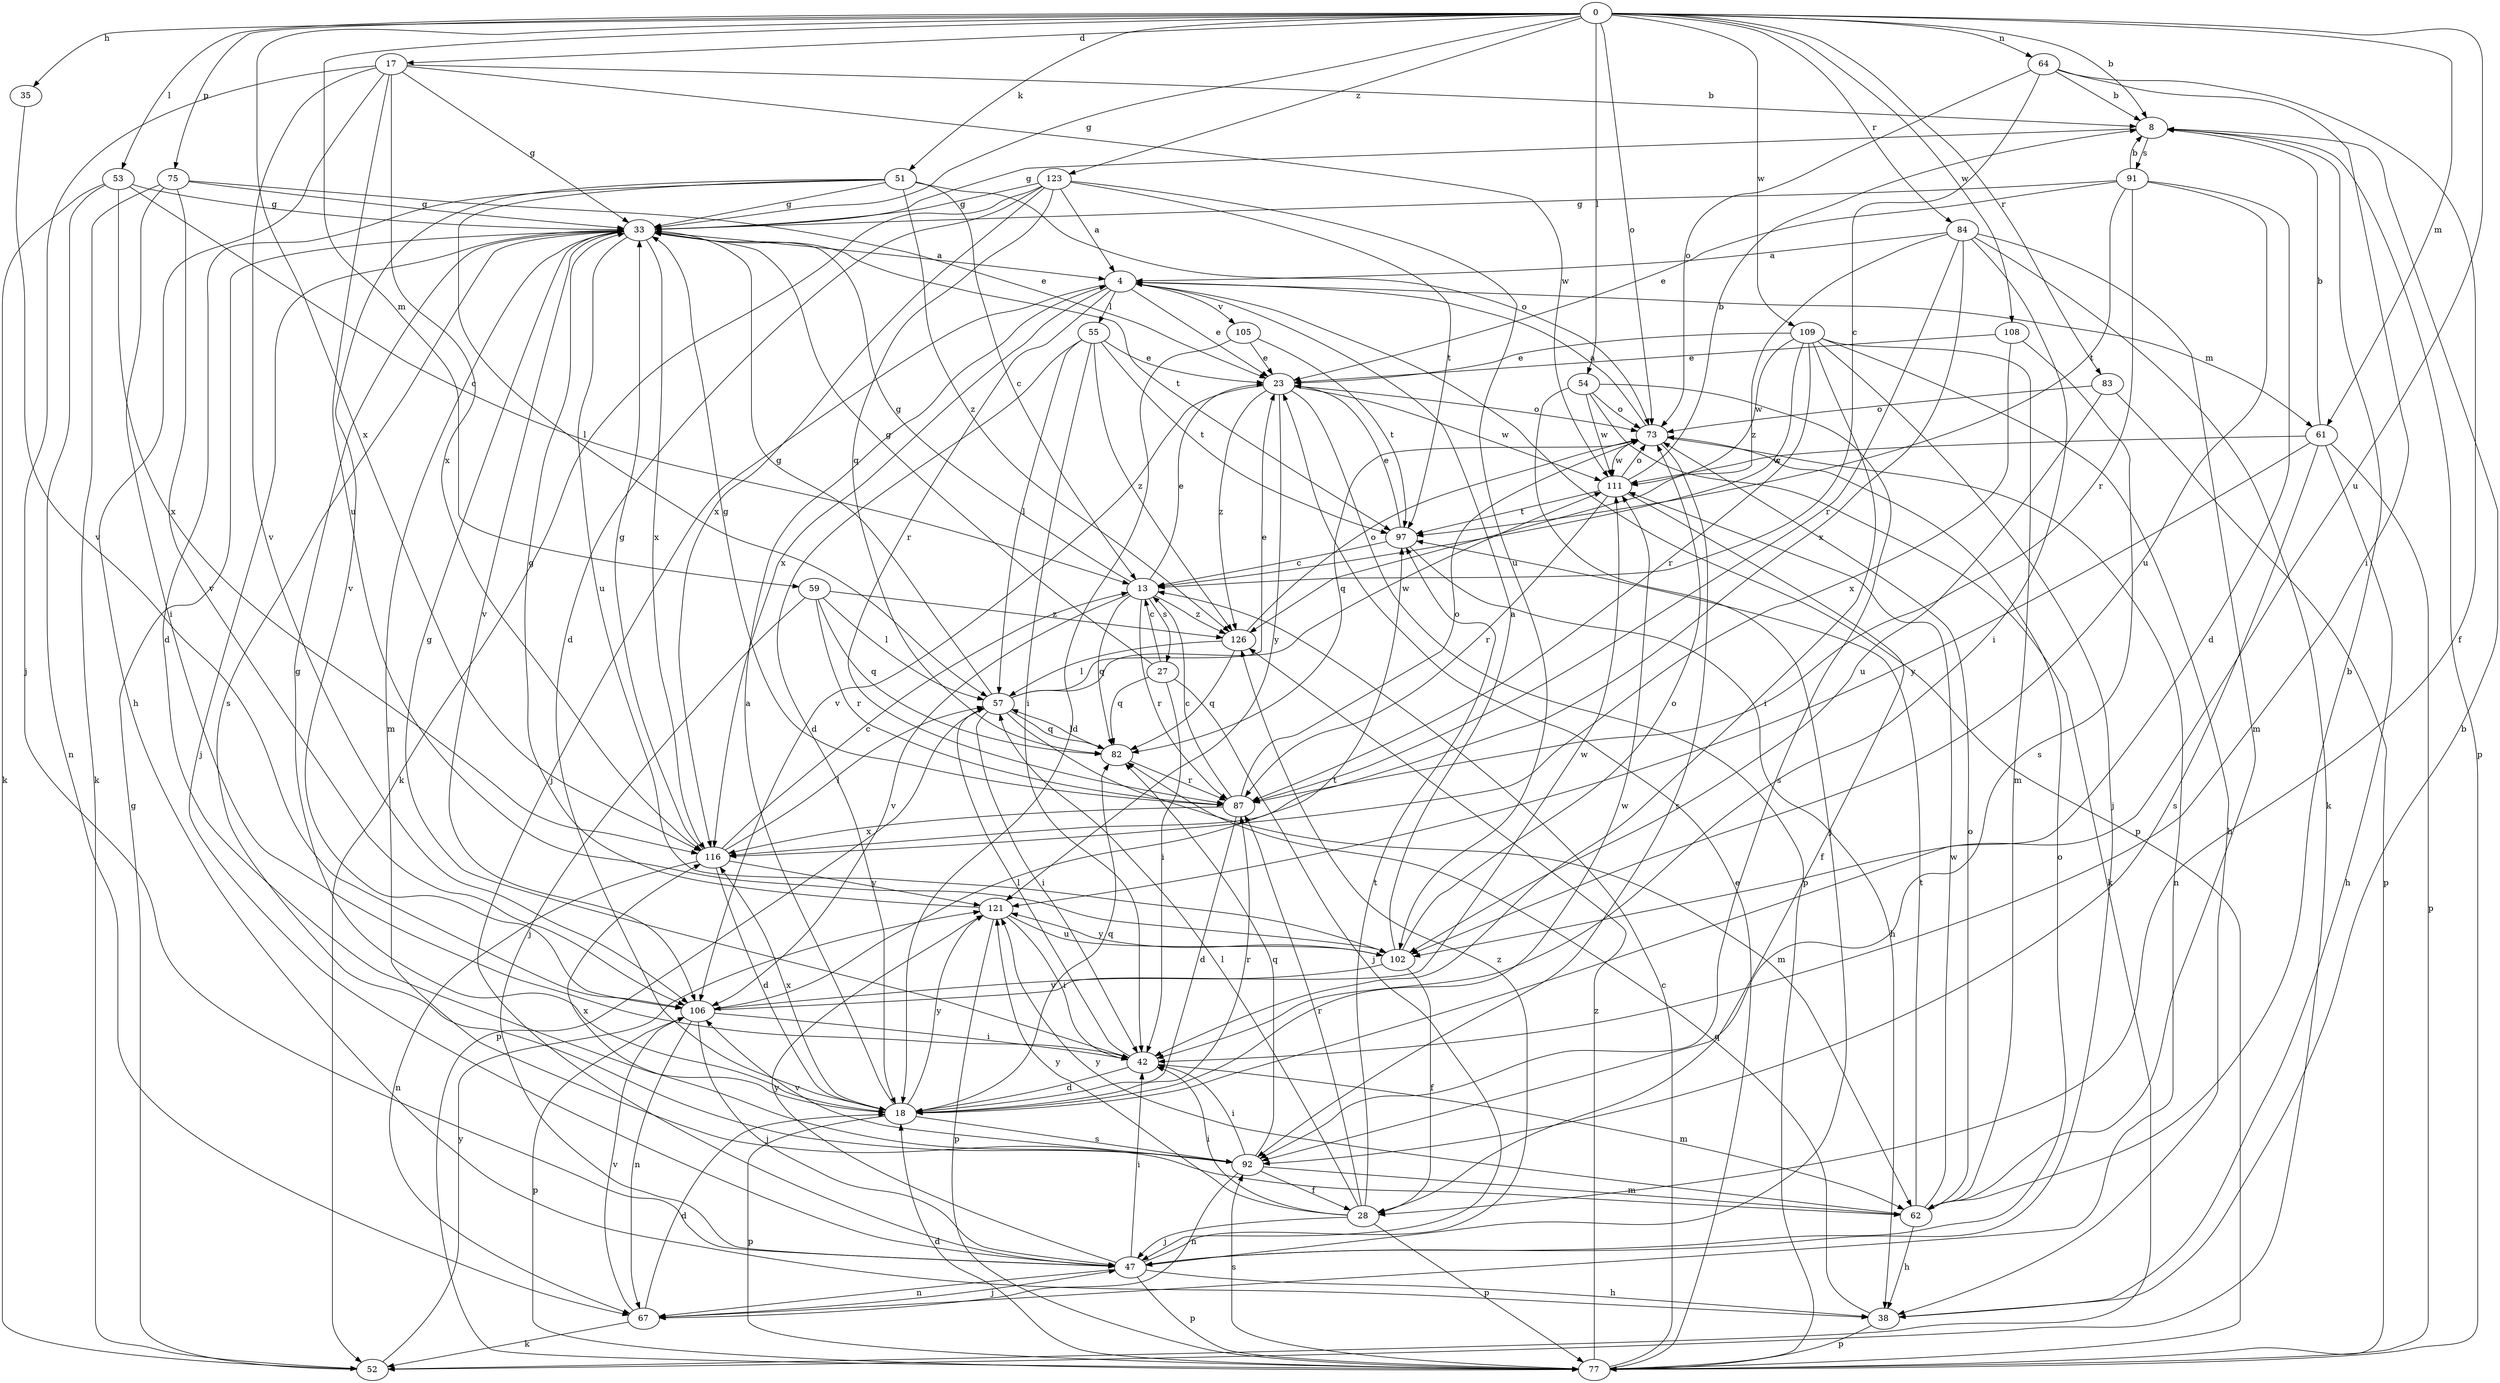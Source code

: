 strict digraph  {
0;
4;
8;
13;
17;
18;
23;
27;
28;
33;
35;
38;
42;
47;
51;
52;
53;
54;
55;
57;
59;
61;
62;
64;
67;
73;
75;
77;
82;
83;
84;
87;
91;
92;
97;
102;
105;
106;
108;
109;
111;
116;
121;
123;
126;
0 -> 8  [label=b];
0 -> 17  [label=d];
0 -> 33  [label=g];
0 -> 35  [label=h];
0 -> 51  [label=k];
0 -> 53  [label=l];
0 -> 54  [label=l];
0 -> 59  [label=m];
0 -> 61  [label=m];
0 -> 64  [label=n];
0 -> 73  [label=o];
0 -> 75  [label=p];
0 -> 83  [label=r];
0 -> 84  [label=r];
0 -> 102  [label=u];
0 -> 108  [label=w];
0 -> 109  [label=w];
0 -> 116  [label=x];
0 -> 123  [label=z];
4 -> 23  [label=e];
4 -> 47  [label=j];
4 -> 55  [label=l];
4 -> 61  [label=m];
4 -> 77  [label=p];
4 -> 87  [label=r];
4 -> 105  [label=v];
4 -> 116  [label=x];
8 -> 33  [label=g];
8 -> 77  [label=p];
8 -> 91  [label=s];
13 -> 23  [label=e];
13 -> 27  [label=s];
13 -> 33  [label=g];
13 -> 82  [label=q];
13 -> 87  [label=r];
13 -> 106  [label=v];
13 -> 126  [label=z];
17 -> 8  [label=b];
17 -> 33  [label=g];
17 -> 38  [label=h];
17 -> 47  [label=j];
17 -> 102  [label=u];
17 -> 106  [label=v];
17 -> 111  [label=w];
17 -> 116  [label=x];
18 -> 4  [label=a];
18 -> 33  [label=g];
18 -> 77  [label=p];
18 -> 82  [label=q];
18 -> 87  [label=r];
18 -> 92  [label=s];
18 -> 111  [label=w];
18 -> 116  [label=x];
18 -> 121  [label=y];
23 -> 73  [label=o];
23 -> 77  [label=p];
23 -> 106  [label=v];
23 -> 111  [label=w];
23 -> 121  [label=y];
23 -> 126  [label=z];
27 -> 13  [label=c];
27 -> 33  [label=g];
27 -> 42  [label=i];
27 -> 47  [label=j];
27 -> 82  [label=q];
28 -> 42  [label=i];
28 -> 47  [label=j];
28 -> 57  [label=l];
28 -> 77  [label=p];
28 -> 87  [label=r];
28 -> 97  [label=t];
28 -> 121  [label=y];
33 -> 4  [label=a];
33 -> 47  [label=j];
33 -> 62  [label=m];
33 -> 92  [label=s];
33 -> 97  [label=t];
33 -> 102  [label=u];
33 -> 106  [label=v];
33 -> 116  [label=x];
35 -> 106  [label=v];
38 -> 8  [label=b];
38 -> 77  [label=p];
38 -> 82  [label=q];
42 -> 18  [label=d];
42 -> 33  [label=g];
42 -> 57  [label=l];
42 -> 62  [label=m];
47 -> 38  [label=h];
47 -> 42  [label=i];
47 -> 67  [label=n];
47 -> 73  [label=o];
47 -> 77  [label=p];
47 -> 121  [label=y];
47 -> 126  [label=z];
51 -> 13  [label=c];
51 -> 18  [label=d];
51 -> 33  [label=g];
51 -> 57  [label=l];
51 -> 73  [label=o];
51 -> 106  [label=v];
51 -> 126  [label=z];
52 -> 33  [label=g];
52 -> 121  [label=y];
53 -> 13  [label=c];
53 -> 33  [label=g];
53 -> 52  [label=k];
53 -> 67  [label=n];
53 -> 116  [label=x];
54 -> 47  [label=j];
54 -> 52  [label=k];
54 -> 73  [label=o];
54 -> 92  [label=s];
54 -> 111  [label=w];
55 -> 18  [label=d];
55 -> 23  [label=e];
55 -> 42  [label=i];
55 -> 57  [label=l];
55 -> 97  [label=t];
55 -> 126  [label=z];
57 -> 23  [label=e];
57 -> 33  [label=g];
57 -> 42  [label=i];
57 -> 62  [label=m];
57 -> 77  [label=p];
57 -> 82  [label=q];
57 -> 111  [label=w];
59 -> 47  [label=j];
59 -> 57  [label=l];
59 -> 82  [label=q];
59 -> 87  [label=r];
59 -> 126  [label=z];
61 -> 8  [label=b];
61 -> 38  [label=h];
61 -> 77  [label=p];
61 -> 92  [label=s];
61 -> 111  [label=w];
61 -> 121  [label=y];
62 -> 8  [label=b];
62 -> 38  [label=h];
62 -> 73  [label=o];
62 -> 97  [label=t];
62 -> 111  [label=w];
62 -> 121  [label=y];
64 -> 8  [label=b];
64 -> 13  [label=c];
64 -> 28  [label=f];
64 -> 42  [label=i];
64 -> 73  [label=o];
67 -> 18  [label=d];
67 -> 47  [label=j];
67 -> 52  [label=k];
67 -> 106  [label=v];
73 -> 4  [label=a];
73 -> 67  [label=n];
73 -> 82  [label=q];
73 -> 92  [label=s];
73 -> 111  [label=w];
75 -> 23  [label=e];
75 -> 33  [label=g];
75 -> 42  [label=i];
75 -> 52  [label=k];
75 -> 106  [label=v];
77 -> 13  [label=c];
77 -> 18  [label=d];
77 -> 23  [label=e];
77 -> 92  [label=s];
77 -> 126  [label=z];
82 -> 57  [label=l];
82 -> 87  [label=r];
83 -> 73  [label=o];
83 -> 77  [label=p];
83 -> 102  [label=u];
84 -> 4  [label=a];
84 -> 42  [label=i];
84 -> 52  [label=k];
84 -> 62  [label=m];
84 -> 87  [label=r];
84 -> 116  [label=x];
84 -> 126  [label=z];
87 -> 13  [label=c];
87 -> 18  [label=d];
87 -> 33  [label=g];
87 -> 73  [label=o];
87 -> 116  [label=x];
91 -> 8  [label=b];
91 -> 18  [label=d];
91 -> 23  [label=e];
91 -> 33  [label=g];
91 -> 87  [label=r];
91 -> 97  [label=t];
91 -> 102  [label=u];
92 -> 28  [label=f];
92 -> 42  [label=i];
92 -> 62  [label=m];
92 -> 67  [label=n];
92 -> 82  [label=q];
92 -> 106  [label=v];
92 -> 116  [label=x];
97 -> 13  [label=c];
97 -> 23  [label=e];
97 -> 38  [label=h];
102 -> 4  [label=a];
102 -> 28  [label=f];
102 -> 73  [label=o];
102 -> 106  [label=v];
102 -> 121  [label=y];
105 -> 18  [label=d];
105 -> 23  [label=e];
105 -> 97  [label=t];
106 -> 42  [label=i];
106 -> 47  [label=j];
106 -> 67  [label=n];
106 -> 77  [label=p];
106 -> 97  [label=t];
106 -> 111  [label=w];
108 -> 23  [label=e];
108 -> 92  [label=s];
108 -> 116  [label=x];
109 -> 13  [label=c];
109 -> 23  [label=e];
109 -> 38  [label=h];
109 -> 42  [label=i];
109 -> 47  [label=j];
109 -> 62  [label=m];
109 -> 87  [label=r];
109 -> 111  [label=w];
111 -> 8  [label=b];
111 -> 28  [label=f];
111 -> 73  [label=o];
111 -> 97  [label=t];
111 -> 87  [label=r];
116 -> 13  [label=c];
116 -> 18  [label=d];
116 -> 33  [label=g];
116 -> 57  [label=l];
116 -> 67  [label=n];
116 -> 121  [label=y];
121 -> 33  [label=g];
121 -> 42  [label=i];
121 -> 77  [label=p];
121 -> 102  [label=u];
123 -> 4  [label=a];
123 -> 18  [label=d];
123 -> 33  [label=g];
123 -> 52  [label=k];
123 -> 82  [label=q];
123 -> 97  [label=t];
123 -> 102  [label=u];
123 -> 116  [label=x];
126 -> 57  [label=l];
126 -> 73  [label=o];
126 -> 82  [label=q];
}
